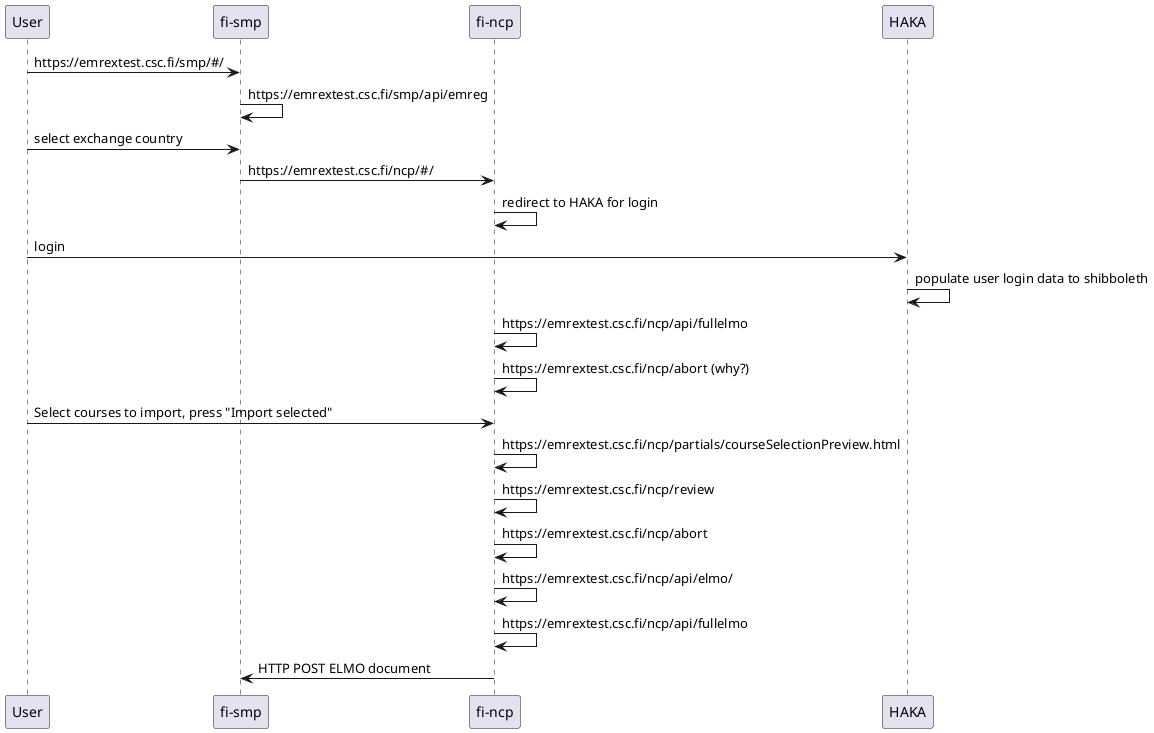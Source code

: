 @startuml
"User"      -> "fi-smp"   : https://emrextest.csc.fi/smp/#/
"fi-smp"    -> "fi-smp"   : https://emrextest.csc.fi/smp/api/emreg
"User"      -> "fi-smp"   : select exchange country
"fi-smp"    -> "fi-ncp"   : https://emrextest.csc.fi/ncp/#/
"fi-ncp"    -> "fi-ncp"   : redirect to HAKA for login
"User"      -> "HAKA"     : login
"HAKA"      -> "HAKA"     : populate user login data to shibboleth
"fi-ncp"    -> "fi-ncp"   : https://emrextest.csc.fi/ncp/api/fullelmo
"fi-ncp"    -> "fi-ncp"   : https://emrextest.csc.fi/ncp/abort (why?)
"User"      -> "fi-ncp"   : Select courses to import, press "Import selected"
"fi-ncp"    -> "fi-ncp"   : https://emrextest.csc.fi/ncp/partials/courseSelectionPreview.html
"fi-ncp"    -> "fi-ncp"   : https://emrextest.csc.fi/ncp/review
"fi-ncp"    -> "fi-ncp"   : https://emrextest.csc.fi/ncp/abort
"fi-ncp"    -> "fi-ncp"   : https://emrextest.csc.fi/ncp/api/elmo/
"fi-ncp"    -> "fi-ncp"   : https://emrextest.csc.fi/ncp/api/fullelmo

"fi-ncp"    -> "fi-smp"   : HTTP POST ELMO document
@enduml

TODO: fi-ncp part requires run with existing course data to get real sequence.
